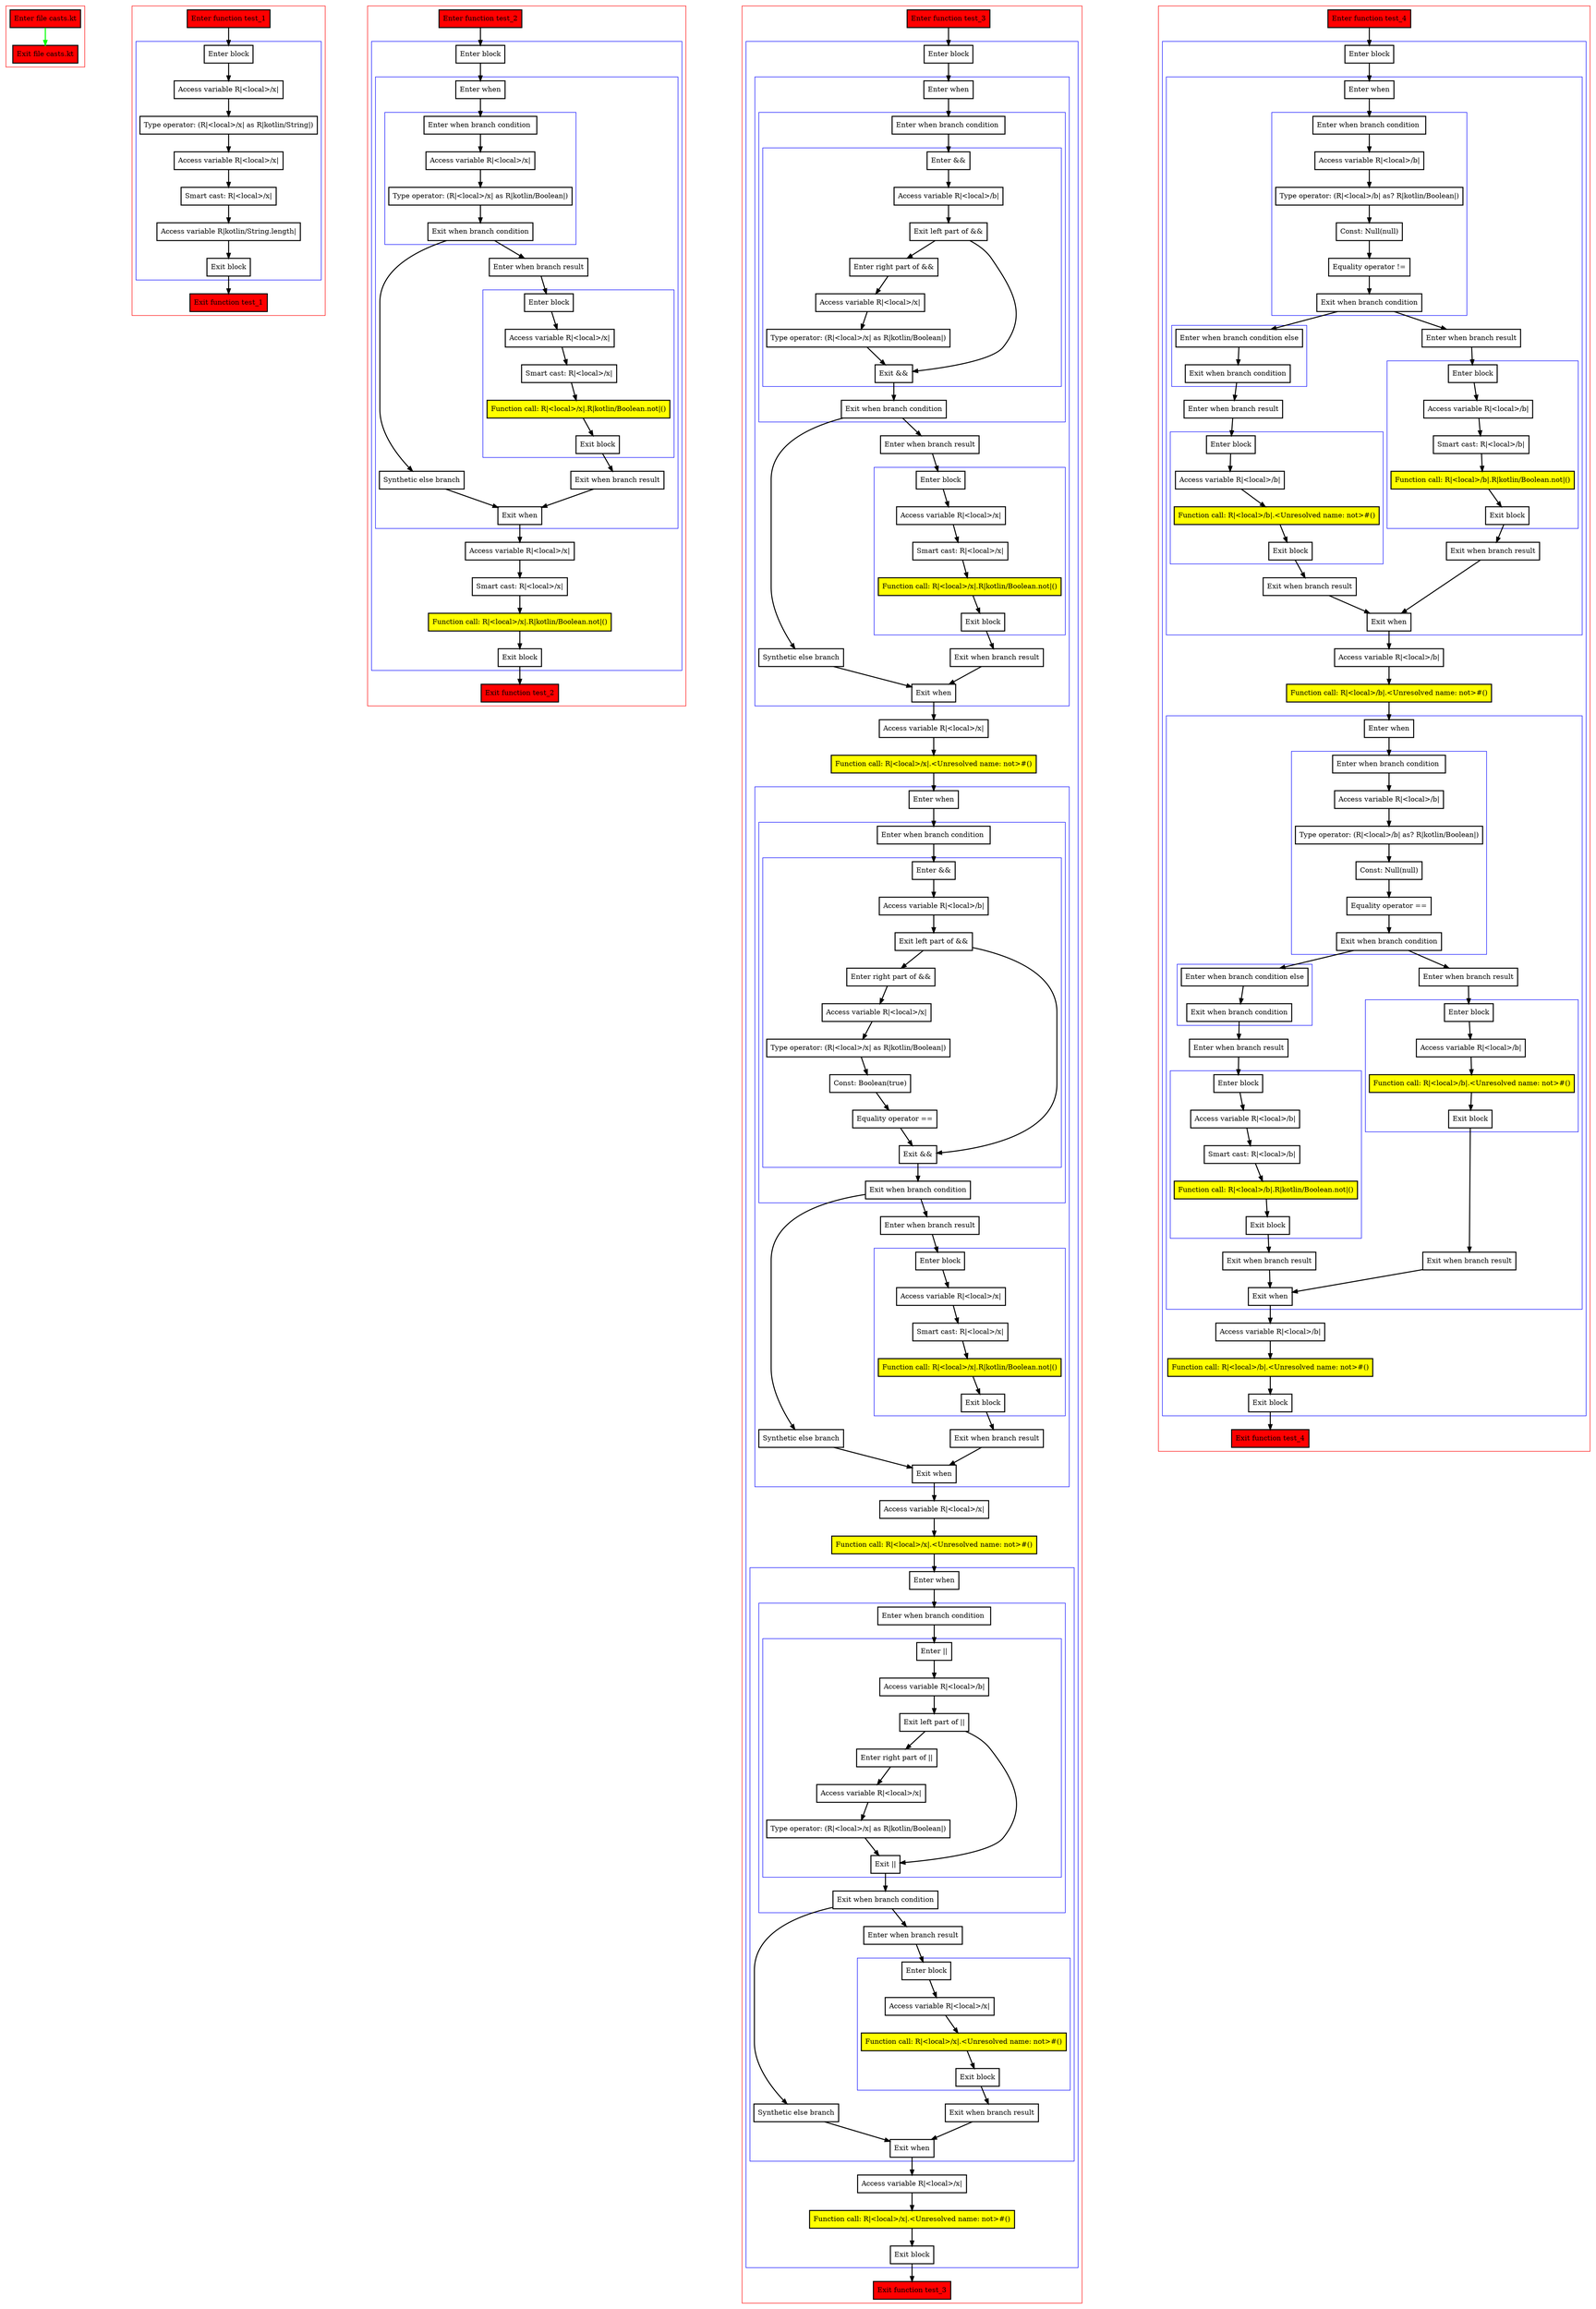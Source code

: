 digraph casts_kt {
    graph [nodesep=3]
    node [shape=box penwidth=2]
    edge [penwidth=2]

    subgraph cluster_0 {
        color=red
        0 [label="Enter file casts.kt" style="filled" fillcolor=red];
        1 [label="Exit file casts.kt" style="filled" fillcolor=red];
    }
    0 -> {1} [color=green];

    subgraph cluster_1 {
        color=red
        2 [label="Enter function test_1" style="filled" fillcolor=red];
        subgraph cluster_2 {
            color=blue
            3 [label="Enter block"];
            4 [label="Access variable R|<local>/x|"];
            5 [label="Type operator: (R|<local>/x| as R|kotlin/String|)"];
            6 [label="Access variable R|<local>/x|"];
            7 [label="Smart cast: R|<local>/x|"];
            8 [label="Access variable R|kotlin/String.length|"];
            9 [label="Exit block"];
        }
        10 [label="Exit function test_1" style="filled" fillcolor=red];
    }
    2 -> {3};
    3 -> {4};
    4 -> {5};
    5 -> {6};
    6 -> {7};
    7 -> {8};
    8 -> {9};
    9 -> {10};

    subgraph cluster_3 {
        color=red
        11 [label="Enter function test_2" style="filled" fillcolor=red];
        subgraph cluster_4 {
            color=blue
            12 [label="Enter block"];
            subgraph cluster_5 {
                color=blue
                13 [label="Enter when"];
                subgraph cluster_6 {
                    color=blue
                    14 [label="Enter when branch condition "];
                    15 [label="Access variable R|<local>/x|"];
                    16 [label="Type operator: (R|<local>/x| as R|kotlin/Boolean|)"];
                    17 [label="Exit when branch condition"];
                }
                18 [label="Synthetic else branch"];
                19 [label="Enter when branch result"];
                subgraph cluster_7 {
                    color=blue
                    20 [label="Enter block"];
                    21 [label="Access variable R|<local>/x|"];
                    22 [label="Smart cast: R|<local>/x|"];
                    23 [label="Function call: R|<local>/x|.R|kotlin/Boolean.not|()" style="filled" fillcolor=yellow];
                    24 [label="Exit block"];
                }
                25 [label="Exit when branch result"];
                26 [label="Exit when"];
            }
            27 [label="Access variable R|<local>/x|"];
            28 [label="Smart cast: R|<local>/x|"];
            29 [label="Function call: R|<local>/x|.R|kotlin/Boolean.not|()" style="filled" fillcolor=yellow];
            30 [label="Exit block"];
        }
        31 [label="Exit function test_2" style="filled" fillcolor=red];
    }
    11 -> {12};
    12 -> {13};
    13 -> {14};
    14 -> {15};
    15 -> {16};
    16 -> {17};
    17 -> {18 19};
    18 -> {26};
    19 -> {20};
    20 -> {21};
    21 -> {22};
    22 -> {23};
    23 -> {24};
    24 -> {25};
    25 -> {26};
    26 -> {27};
    27 -> {28};
    28 -> {29};
    29 -> {30};
    30 -> {31};

    subgraph cluster_8 {
        color=red
        32 [label="Enter function test_3" style="filled" fillcolor=red];
        subgraph cluster_9 {
            color=blue
            33 [label="Enter block"];
            subgraph cluster_10 {
                color=blue
                34 [label="Enter when"];
                subgraph cluster_11 {
                    color=blue
                    35 [label="Enter when branch condition "];
                    subgraph cluster_12 {
                        color=blue
                        36 [label="Enter &&"];
                        37 [label="Access variable R|<local>/b|"];
                        38 [label="Exit left part of &&"];
                        39 [label="Enter right part of &&"];
                        40 [label="Access variable R|<local>/x|"];
                        41 [label="Type operator: (R|<local>/x| as R|kotlin/Boolean|)"];
                        42 [label="Exit &&"];
                    }
                    43 [label="Exit when branch condition"];
                }
                44 [label="Synthetic else branch"];
                45 [label="Enter when branch result"];
                subgraph cluster_13 {
                    color=blue
                    46 [label="Enter block"];
                    47 [label="Access variable R|<local>/x|"];
                    48 [label="Smart cast: R|<local>/x|"];
                    49 [label="Function call: R|<local>/x|.R|kotlin/Boolean.not|()" style="filled" fillcolor=yellow];
                    50 [label="Exit block"];
                }
                51 [label="Exit when branch result"];
                52 [label="Exit when"];
            }
            53 [label="Access variable R|<local>/x|"];
            54 [label="Function call: R|<local>/x|.<Unresolved name: not>#()" style="filled" fillcolor=yellow];
            subgraph cluster_14 {
                color=blue
                55 [label="Enter when"];
                subgraph cluster_15 {
                    color=blue
                    56 [label="Enter when branch condition "];
                    subgraph cluster_16 {
                        color=blue
                        57 [label="Enter &&"];
                        58 [label="Access variable R|<local>/b|"];
                        59 [label="Exit left part of &&"];
                        60 [label="Enter right part of &&"];
                        61 [label="Access variable R|<local>/x|"];
                        62 [label="Type operator: (R|<local>/x| as R|kotlin/Boolean|)"];
                        63 [label="Const: Boolean(true)"];
                        64 [label="Equality operator =="];
                        65 [label="Exit &&"];
                    }
                    66 [label="Exit when branch condition"];
                }
                67 [label="Synthetic else branch"];
                68 [label="Enter when branch result"];
                subgraph cluster_17 {
                    color=blue
                    69 [label="Enter block"];
                    70 [label="Access variable R|<local>/x|"];
                    71 [label="Smart cast: R|<local>/x|"];
                    72 [label="Function call: R|<local>/x|.R|kotlin/Boolean.not|()" style="filled" fillcolor=yellow];
                    73 [label="Exit block"];
                }
                74 [label="Exit when branch result"];
                75 [label="Exit when"];
            }
            76 [label="Access variable R|<local>/x|"];
            77 [label="Function call: R|<local>/x|.<Unresolved name: not>#()" style="filled" fillcolor=yellow];
            subgraph cluster_18 {
                color=blue
                78 [label="Enter when"];
                subgraph cluster_19 {
                    color=blue
                    79 [label="Enter when branch condition "];
                    subgraph cluster_20 {
                        color=blue
                        80 [label="Enter ||"];
                        81 [label="Access variable R|<local>/b|"];
                        82 [label="Exit left part of ||"];
                        83 [label="Enter right part of ||"];
                        84 [label="Access variable R|<local>/x|"];
                        85 [label="Type operator: (R|<local>/x| as R|kotlin/Boolean|)"];
                        86 [label="Exit ||"];
                    }
                    87 [label="Exit when branch condition"];
                }
                88 [label="Synthetic else branch"];
                89 [label="Enter when branch result"];
                subgraph cluster_21 {
                    color=blue
                    90 [label="Enter block"];
                    91 [label="Access variable R|<local>/x|"];
                    92 [label="Function call: R|<local>/x|.<Unresolved name: not>#()" style="filled" fillcolor=yellow];
                    93 [label="Exit block"];
                }
                94 [label="Exit when branch result"];
                95 [label="Exit when"];
            }
            96 [label="Access variable R|<local>/x|"];
            97 [label="Function call: R|<local>/x|.<Unresolved name: not>#()" style="filled" fillcolor=yellow];
            98 [label="Exit block"];
        }
        99 [label="Exit function test_3" style="filled" fillcolor=red];
    }
    32 -> {33};
    33 -> {34};
    34 -> {35};
    35 -> {36};
    36 -> {37};
    37 -> {38};
    38 -> {39 42};
    39 -> {40};
    40 -> {41};
    41 -> {42};
    42 -> {43};
    43 -> {44 45};
    44 -> {52};
    45 -> {46};
    46 -> {47};
    47 -> {48};
    48 -> {49};
    49 -> {50};
    50 -> {51};
    51 -> {52};
    52 -> {53};
    53 -> {54};
    54 -> {55};
    55 -> {56};
    56 -> {57};
    57 -> {58};
    58 -> {59};
    59 -> {60 65};
    60 -> {61};
    61 -> {62};
    62 -> {63};
    63 -> {64};
    64 -> {65};
    65 -> {66};
    66 -> {67 68};
    67 -> {75};
    68 -> {69};
    69 -> {70};
    70 -> {71};
    71 -> {72};
    72 -> {73};
    73 -> {74};
    74 -> {75};
    75 -> {76};
    76 -> {77};
    77 -> {78};
    78 -> {79};
    79 -> {80};
    80 -> {81};
    81 -> {82};
    82 -> {83 86};
    83 -> {84};
    84 -> {85};
    85 -> {86};
    86 -> {87};
    87 -> {88 89};
    88 -> {95};
    89 -> {90};
    90 -> {91};
    91 -> {92};
    92 -> {93};
    93 -> {94};
    94 -> {95};
    95 -> {96};
    96 -> {97};
    97 -> {98};
    98 -> {99};

    subgraph cluster_22 {
        color=red
        100 [label="Enter function test_4" style="filled" fillcolor=red];
        subgraph cluster_23 {
            color=blue
            101 [label="Enter block"];
            subgraph cluster_24 {
                color=blue
                102 [label="Enter when"];
                subgraph cluster_25 {
                    color=blue
                    103 [label="Enter when branch condition "];
                    104 [label="Access variable R|<local>/b|"];
                    105 [label="Type operator: (R|<local>/b| as? R|kotlin/Boolean|)"];
                    106 [label="Const: Null(null)"];
                    107 [label="Equality operator !="];
                    108 [label="Exit when branch condition"];
                }
                subgraph cluster_26 {
                    color=blue
                    109 [label="Enter when branch condition else"];
                    110 [label="Exit when branch condition"];
                }
                111 [label="Enter when branch result"];
                subgraph cluster_27 {
                    color=blue
                    112 [label="Enter block"];
                    113 [label="Access variable R|<local>/b|"];
                    114 [label="Function call: R|<local>/b|.<Unresolved name: not>#()" style="filled" fillcolor=yellow];
                    115 [label="Exit block"];
                }
                116 [label="Exit when branch result"];
                117 [label="Enter when branch result"];
                subgraph cluster_28 {
                    color=blue
                    118 [label="Enter block"];
                    119 [label="Access variable R|<local>/b|"];
                    120 [label="Smart cast: R|<local>/b|"];
                    121 [label="Function call: R|<local>/b|.R|kotlin/Boolean.not|()" style="filled" fillcolor=yellow];
                    122 [label="Exit block"];
                }
                123 [label="Exit when branch result"];
                124 [label="Exit when"];
            }
            125 [label="Access variable R|<local>/b|"];
            126 [label="Function call: R|<local>/b|.<Unresolved name: not>#()" style="filled" fillcolor=yellow];
            subgraph cluster_29 {
                color=blue
                127 [label="Enter when"];
                subgraph cluster_30 {
                    color=blue
                    128 [label="Enter when branch condition "];
                    129 [label="Access variable R|<local>/b|"];
                    130 [label="Type operator: (R|<local>/b| as? R|kotlin/Boolean|)"];
                    131 [label="Const: Null(null)"];
                    132 [label="Equality operator =="];
                    133 [label="Exit when branch condition"];
                }
                subgraph cluster_31 {
                    color=blue
                    134 [label="Enter when branch condition else"];
                    135 [label="Exit when branch condition"];
                }
                136 [label="Enter when branch result"];
                subgraph cluster_32 {
                    color=blue
                    137 [label="Enter block"];
                    138 [label="Access variable R|<local>/b|"];
                    139 [label="Smart cast: R|<local>/b|"];
                    140 [label="Function call: R|<local>/b|.R|kotlin/Boolean.not|()" style="filled" fillcolor=yellow];
                    141 [label="Exit block"];
                }
                142 [label="Exit when branch result"];
                143 [label="Enter when branch result"];
                subgraph cluster_33 {
                    color=blue
                    144 [label="Enter block"];
                    145 [label="Access variable R|<local>/b|"];
                    146 [label="Function call: R|<local>/b|.<Unresolved name: not>#()" style="filled" fillcolor=yellow];
                    147 [label="Exit block"];
                }
                148 [label="Exit when branch result"];
                149 [label="Exit when"];
            }
            150 [label="Access variable R|<local>/b|"];
            151 [label="Function call: R|<local>/b|.<Unresolved name: not>#()" style="filled" fillcolor=yellow];
            152 [label="Exit block"];
        }
        153 [label="Exit function test_4" style="filled" fillcolor=red];
    }
    100 -> {101};
    101 -> {102};
    102 -> {103};
    103 -> {104};
    104 -> {105};
    105 -> {106};
    106 -> {107};
    107 -> {108};
    108 -> {109 117};
    109 -> {110};
    110 -> {111};
    111 -> {112};
    112 -> {113};
    113 -> {114};
    114 -> {115};
    115 -> {116};
    116 -> {124};
    117 -> {118};
    118 -> {119};
    119 -> {120};
    120 -> {121};
    121 -> {122};
    122 -> {123};
    123 -> {124};
    124 -> {125};
    125 -> {126};
    126 -> {127};
    127 -> {128};
    128 -> {129};
    129 -> {130};
    130 -> {131};
    131 -> {132};
    132 -> {133};
    133 -> {134 143};
    134 -> {135};
    135 -> {136};
    136 -> {137};
    137 -> {138};
    138 -> {139};
    139 -> {140};
    140 -> {141};
    141 -> {142};
    142 -> {149};
    143 -> {144};
    144 -> {145};
    145 -> {146};
    146 -> {147};
    147 -> {148};
    148 -> {149};
    149 -> {150};
    150 -> {151};
    151 -> {152};
    152 -> {153};

}
